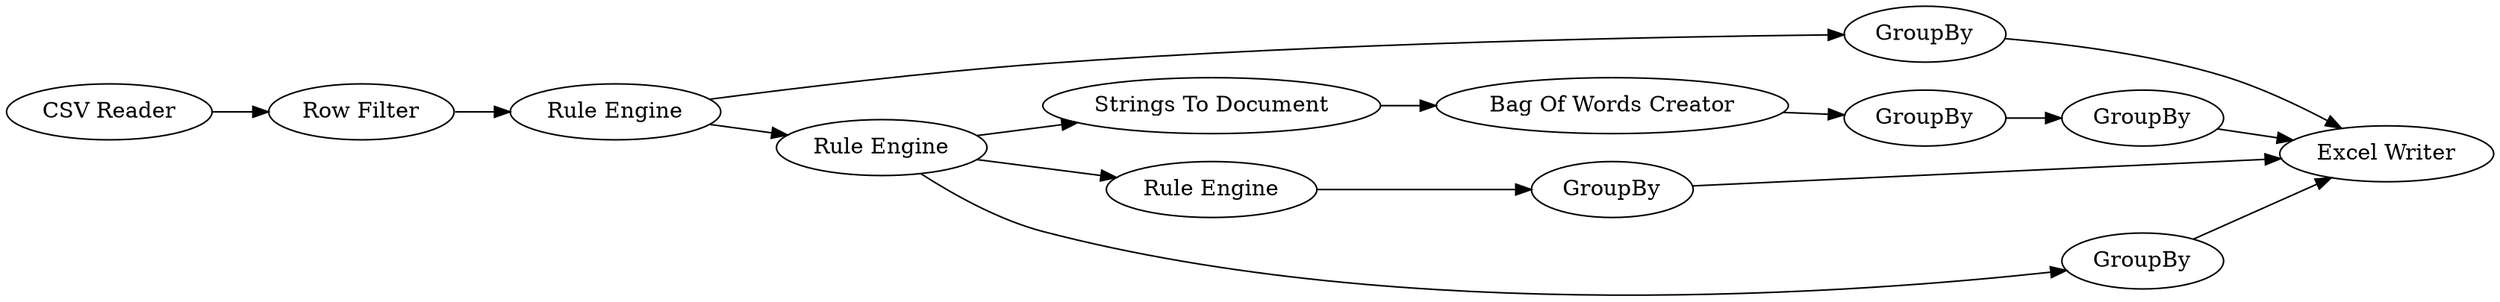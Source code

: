digraph {
	"-1584716918993949260_18" [label=GroupBy]
	"-1584716918993949260_9" [label="Strings To Document"]
	"-1584716918993949260_10" [label="Bag Of Words Creator"]
	"-1584716918993949260_17" [label="Rule Engine"]
	"-1584716918993949260_19" [label="Excel Writer"]
	"-1584716918993949260_11" [label=GroupBy]
	"-1584716918993949260_4" [label=GroupBy]
	"-1584716918993949260_2" [label="Rule Engine"]
	"-1584716918993949260_5" [label=GroupBy]
	"-1584716918993949260_16" [label="Row Filter"]
	"-1584716918993949260_1" [label="CSV Reader"]
	"-1584716918993949260_12" [label=GroupBy]
	"-1584716918993949260_3" [label="Rule Engine"]
	"-1584716918993949260_3" -> "-1584716918993949260_5"
	"-1584716918993949260_1" -> "-1584716918993949260_16"
	"-1584716918993949260_3" -> "-1584716918993949260_9"
	"-1584716918993949260_18" -> "-1584716918993949260_19"
	"-1584716918993949260_11" -> "-1584716918993949260_12"
	"-1584716918993949260_2" -> "-1584716918993949260_3"
	"-1584716918993949260_16" -> "-1584716918993949260_2"
	"-1584716918993949260_12" -> "-1584716918993949260_19"
	"-1584716918993949260_10" -> "-1584716918993949260_11"
	"-1584716918993949260_2" -> "-1584716918993949260_4"
	"-1584716918993949260_4" -> "-1584716918993949260_19"
	"-1584716918993949260_3" -> "-1584716918993949260_17"
	"-1584716918993949260_5" -> "-1584716918993949260_19"
	"-1584716918993949260_9" -> "-1584716918993949260_10"
	"-1584716918993949260_17" -> "-1584716918993949260_18"
	rankdir=LR
}

